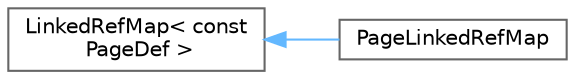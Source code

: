 digraph "Graphical Class Hierarchy"
{
 // INTERACTIVE_SVG=YES
 // LATEX_PDF_SIZE
  bgcolor="transparent";
  edge [fontname=Helvetica,fontsize=10,labelfontname=Helvetica,labelfontsize=10];
  node [fontname=Helvetica,fontsize=10,shape=box,height=0.2,width=0.4];
  rankdir="LR";
  Node0 [id="Node000000",label="LinkedRefMap\< const\l PageDef \>",height=0.2,width=0.4,color="grey40", fillcolor="white", style="filled",URL="$d2/db7/class_linked_ref_map.html",tooltip=" "];
  Node0 -> Node1 [id="edge198_Node000000_Node000001",dir="back",color="steelblue1",style="solid"];
  Node1 [id="Node000001",label="PageLinkedRefMap",height=0.2,width=0.4,color="grey40", fillcolor="white", style="filled",URL="$d9/de6/class_page_linked_ref_map.html",tooltip=" "];
}
